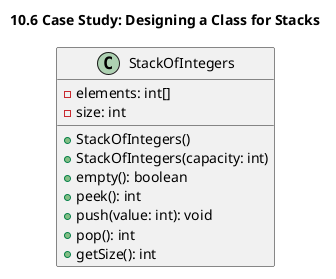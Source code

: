 @startuml
title 10.6 Case Study: Designing a Class for Stacks
class StackOfIntegers {
    –elements: int[]
    –size: int

    +StackOfIntegers()
    +StackOfIntegers(capacity: int)
    +empty(): boolean
    +peek(): int
    +push(value: int): void
    +pop(): int
    +getSize(): int
}
@enduml
